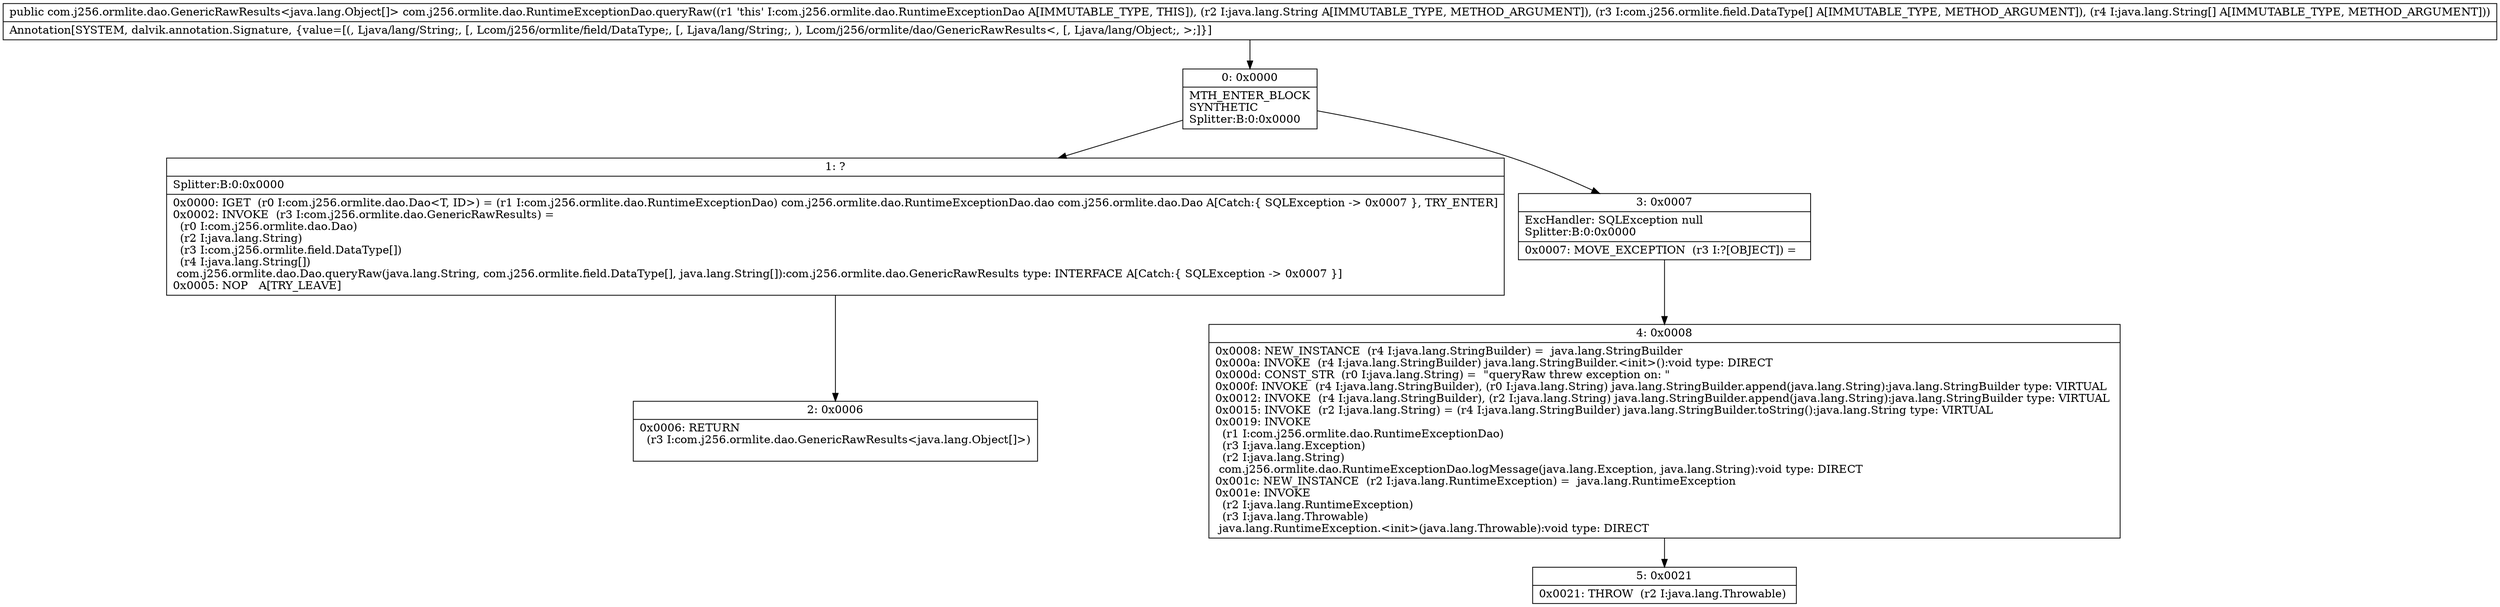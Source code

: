 digraph "CFG forcom.j256.ormlite.dao.RuntimeExceptionDao.queryRaw(Ljava\/lang\/String;[Lcom\/j256\/ormlite\/field\/DataType;[Ljava\/lang\/String;)Lcom\/j256\/ormlite\/dao\/GenericRawResults;" {
Node_0 [shape=record,label="{0\:\ 0x0000|MTH_ENTER_BLOCK\lSYNTHETIC\lSplitter:B:0:0x0000\l}"];
Node_1 [shape=record,label="{1\:\ ?|Splitter:B:0:0x0000\l|0x0000: IGET  (r0 I:com.j256.ormlite.dao.Dao\<T, ID\>) = (r1 I:com.j256.ormlite.dao.RuntimeExceptionDao) com.j256.ormlite.dao.RuntimeExceptionDao.dao com.j256.ormlite.dao.Dao A[Catch:\{ SQLException \-\> 0x0007 \}, TRY_ENTER]\l0x0002: INVOKE  (r3 I:com.j256.ormlite.dao.GenericRawResults) = \l  (r0 I:com.j256.ormlite.dao.Dao)\l  (r2 I:java.lang.String)\l  (r3 I:com.j256.ormlite.field.DataType[])\l  (r4 I:java.lang.String[])\l com.j256.ormlite.dao.Dao.queryRaw(java.lang.String, com.j256.ormlite.field.DataType[], java.lang.String[]):com.j256.ormlite.dao.GenericRawResults type: INTERFACE A[Catch:\{ SQLException \-\> 0x0007 \}]\l0x0005: NOP   A[TRY_LEAVE]\l}"];
Node_2 [shape=record,label="{2\:\ 0x0006|0x0006: RETURN  \l  (r3 I:com.j256.ormlite.dao.GenericRawResults\<java.lang.Object[]\>)\l \l}"];
Node_3 [shape=record,label="{3\:\ 0x0007|ExcHandler: SQLException null\lSplitter:B:0:0x0000\l|0x0007: MOVE_EXCEPTION  (r3 I:?[OBJECT]) =  \l}"];
Node_4 [shape=record,label="{4\:\ 0x0008|0x0008: NEW_INSTANCE  (r4 I:java.lang.StringBuilder) =  java.lang.StringBuilder \l0x000a: INVOKE  (r4 I:java.lang.StringBuilder) java.lang.StringBuilder.\<init\>():void type: DIRECT \l0x000d: CONST_STR  (r0 I:java.lang.String) =  \"queryRaw threw exception on: \" \l0x000f: INVOKE  (r4 I:java.lang.StringBuilder), (r0 I:java.lang.String) java.lang.StringBuilder.append(java.lang.String):java.lang.StringBuilder type: VIRTUAL \l0x0012: INVOKE  (r4 I:java.lang.StringBuilder), (r2 I:java.lang.String) java.lang.StringBuilder.append(java.lang.String):java.lang.StringBuilder type: VIRTUAL \l0x0015: INVOKE  (r2 I:java.lang.String) = (r4 I:java.lang.StringBuilder) java.lang.StringBuilder.toString():java.lang.String type: VIRTUAL \l0x0019: INVOKE  \l  (r1 I:com.j256.ormlite.dao.RuntimeExceptionDao)\l  (r3 I:java.lang.Exception)\l  (r2 I:java.lang.String)\l com.j256.ormlite.dao.RuntimeExceptionDao.logMessage(java.lang.Exception, java.lang.String):void type: DIRECT \l0x001c: NEW_INSTANCE  (r2 I:java.lang.RuntimeException) =  java.lang.RuntimeException \l0x001e: INVOKE  \l  (r2 I:java.lang.RuntimeException)\l  (r3 I:java.lang.Throwable)\l java.lang.RuntimeException.\<init\>(java.lang.Throwable):void type: DIRECT \l}"];
Node_5 [shape=record,label="{5\:\ 0x0021|0x0021: THROW  (r2 I:java.lang.Throwable) \l}"];
MethodNode[shape=record,label="{public com.j256.ormlite.dao.GenericRawResults\<java.lang.Object[]\> com.j256.ormlite.dao.RuntimeExceptionDao.queryRaw((r1 'this' I:com.j256.ormlite.dao.RuntimeExceptionDao A[IMMUTABLE_TYPE, THIS]), (r2 I:java.lang.String A[IMMUTABLE_TYPE, METHOD_ARGUMENT]), (r3 I:com.j256.ormlite.field.DataType[] A[IMMUTABLE_TYPE, METHOD_ARGUMENT]), (r4 I:java.lang.String[] A[IMMUTABLE_TYPE, METHOD_ARGUMENT]))  | Annotation[SYSTEM, dalvik.annotation.Signature, \{value=[(, Ljava\/lang\/String;, [, Lcom\/j256\/ormlite\/field\/DataType;, [, Ljava\/lang\/String;, ), Lcom\/j256\/ormlite\/dao\/GenericRawResults\<, [, Ljava\/lang\/Object;, \>;]\}]\l}"];
MethodNode -> Node_0;
Node_0 -> Node_1;
Node_0 -> Node_3;
Node_1 -> Node_2;
Node_3 -> Node_4;
Node_4 -> Node_5;
}

